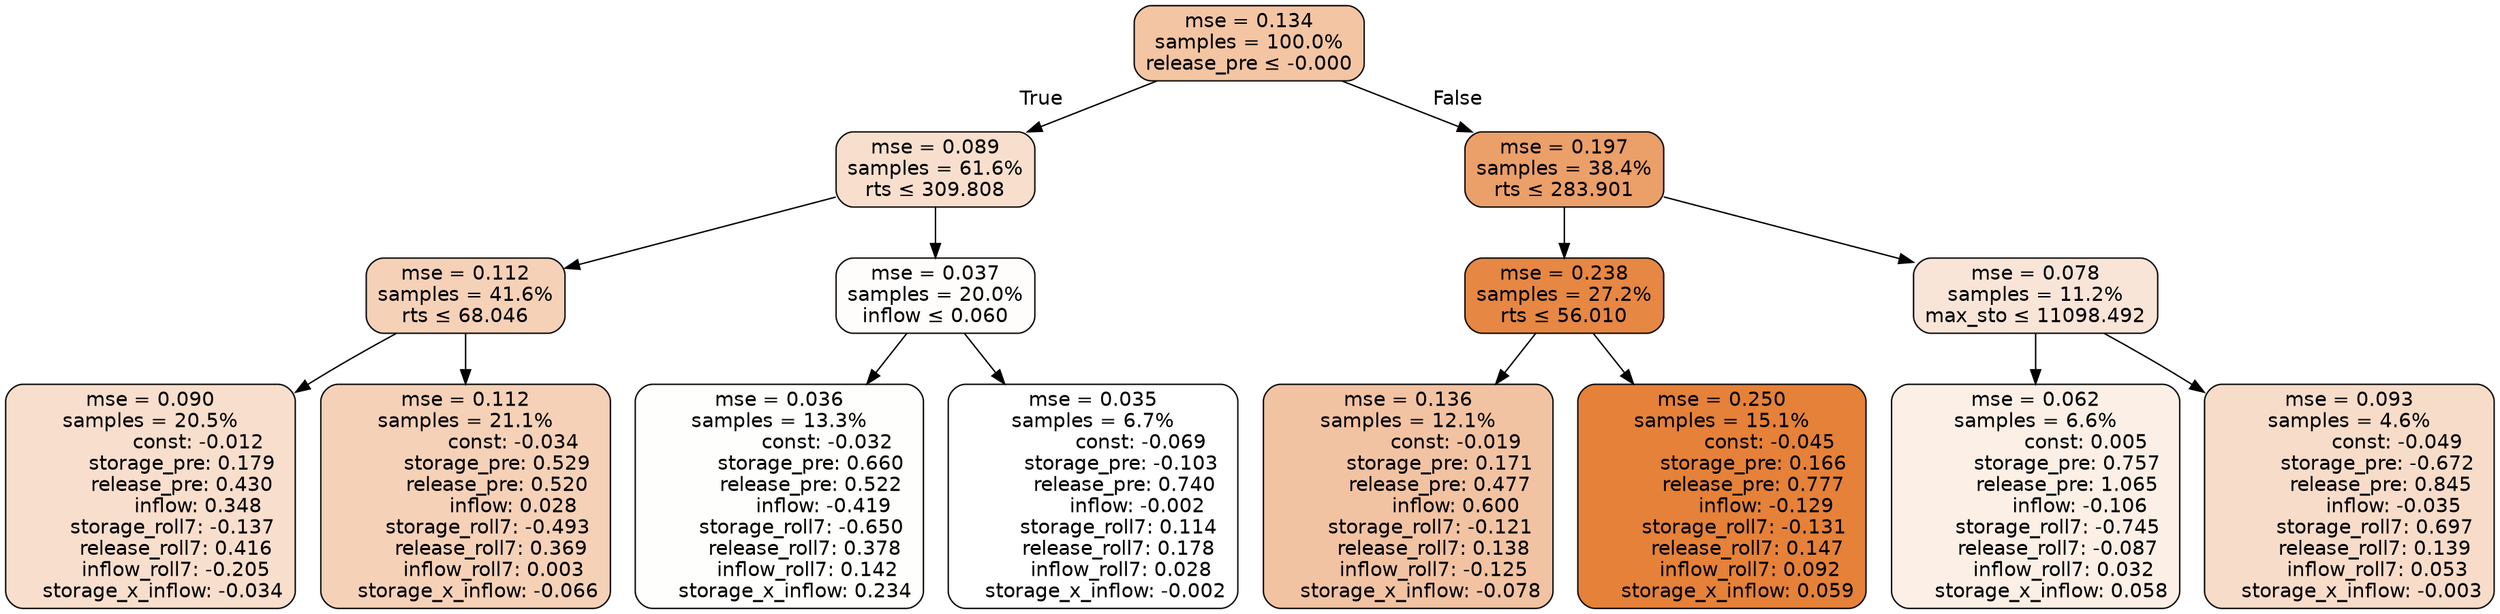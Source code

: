digraph tree {
bgcolor="transparent"
node [shape=rectangle, style="filled, rounded", color="black", fontname=helvetica] ;
edge [fontname=helvetica] ;
	"0" [label="mse = 0.134
samples = 100.0%
release_pre &le; -0.000", fillcolor="#f3c5a3"]
	"1" [label="mse = 0.089
samples = 61.6%
rts &le; 309.808", fillcolor="#f8dfcd"]
	"2" [label="mse = 0.112
samples = 41.6%
rts &le; 68.046", fillcolor="#f5d1b8"]
	"3" [label="mse = 0.090
samples = 20.5%
               const: -0.012
          storage_pre: 0.179
          release_pre: 0.430
               inflow: 0.348
       storage_roll7: -0.137
        release_roll7: 0.416
        inflow_roll7: -0.205
    storage_x_inflow: -0.034", fillcolor="#f8decc"]
	"4" [label="mse = 0.112
samples = 21.1%
               const: -0.034
          storage_pre: 0.529
          release_pre: 0.520
               inflow: 0.028
       storage_roll7: -0.493
        release_roll7: 0.369
         inflow_roll7: 0.003
    storage_x_inflow: -0.066", fillcolor="#f5d1b7"]
	"5" [label="mse = 0.037
samples = 20.0%
inflow &le; 0.060", fillcolor="#fefdfc"]
	"6" [label="mse = 0.036
samples = 13.3%
               const: -0.032
          storage_pre: 0.660
          release_pre: 0.522
              inflow: -0.419
       storage_roll7: -0.650
        release_roll7: 0.378
         inflow_roll7: 0.142
     storage_x_inflow: 0.234", fillcolor="#fefefd"]
	"7" [label="mse = 0.035
samples = 6.7%
               const: -0.069
         storage_pre: -0.103
          release_pre: 0.740
              inflow: -0.002
        storage_roll7: 0.114
        release_roll7: 0.178
         inflow_roll7: 0.028
    storage_x_inflow: -0.002", fillcolor="#ffffff"]
	"8" [label="mse = 0.197
samples = 38.4%
rts &le; 283.901", fillcolor="#eb9f69"]
	"9" [label="mse = 0.238
samples = 27.2%
rts &le; 56.010", fillcolor="#e68743"]
	"10" [label="mse = 0.136
samples = 12.1%
               const: -0.019
          storage_pre: 0.171
          release_pre: 0.477
               inflow: 0.600
       storage_roll7: -0.121
        release_roll7: 0.138
        inflow_roll7: -0.125
    storage_x_inflow: -0.078", fillcolor="#f2c3a2"]
	"11" [label="mse = 0.250
samples = 15.1%
               const: -0.045
          storage_pre: 0.166
          release_pre: 0.777
              inflow: -0.129
       storage_roll7: -0.131
        release_roll7: 0.147
         inflow_roll7: 0.092
     storage_x_inflow: 0.059", fillcolor="#e58139"]
	"12" [label="mse = 0.078
samples = 11.2%
max_sto &le; 11098.492", fillcolor="#f9e5d7"]
	"13" [label="mse = 0.062
samples = 6.6%
                const: 0.005
          storage_pre: 0.757
          release_pre: 1.065
              inflow: -0.106
       storage_roll7: -0.745
       release_roll7: -0.087
         inflow_roll7: 0.032
     storage_x_inflow: 0.058", fillcolor="#fbefe6"]
	"14" [label="mse = 0.093
samples = 4.6%
               const: -0.049
         storage_pre: -0.672
          release_pre: 0.845
              inflow: -0.035
        storage_roll7: 0.697
        release_roll7: 0.139
         inflow_roll7: 0.053
    storage_x_inflow: -0.003", fillcolor="#f7dcc9"]

	"0" -> "1" [labeldistance=2.5, labelangle=45, headlabel="True"]
	"1" -> "2"
	"2" -> "3"
	"2" -> "4"
	"1" -> "5"
	"5" -> "6"
	"5" -> "7"
	"0" -> "8" [labeldistance=2.5, labelangle=-45, headlabel="False"]
	"8" -> "9"
	"9" -> "10"
	"9" -> "11"
	"8" -> "12"
	"12" -> "13"
	"12" -> "14"
}